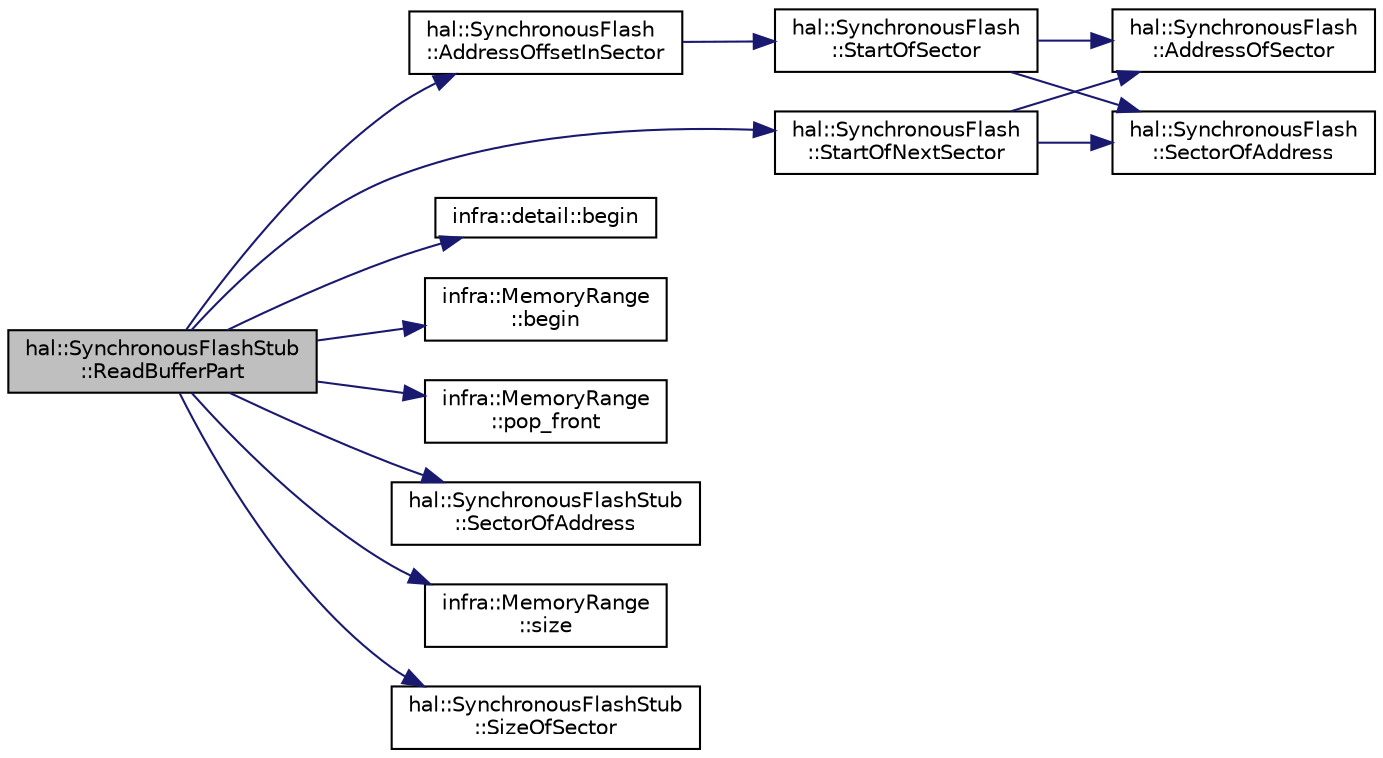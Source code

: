 digraph "hal::SynchronousFlashStub::ReadBufferPart"
{
 // INTERACTIVE_SVG=YES
  edge [fontname="Helvetica",fontsize="10",labelfontname="Helvetica",labelfontsize="10"];
  node [fontname="Helvetica",fontsize="10",shape=record];
  rankdir="LR";
  Node36 [label="hal::SynchronousFlashStub\l::ReadBufferPart",height=0.2,width=0.4,color="black", fillcolor="grey75", style="filled", fontcolor="black"];
  Node36 -> Node37 [color="midnightblue",fontsize="10",style="solid",fontname="Helvetica"];
  Node37 [label="hal::SynchronousFlash\l::AddressOffsetInSector",height=0.2,width=0.4,color="black", fillcolor="white", style="filled",URL="$d5/dff/classhal_1_1_synchronous_flash.html#ae0ffa50633226598ff634051fdf07530"];
  Node37 -> Node38 [color="midnightblue",fontsize="10",style="solid",fontname="Helvetica"];
  Node38 [label="hal::SynchronousFlash\l::StartOfSector",height=0.2,width=0.4,color="black", fillcolor="white", style="filled",URL="$d5/dff/classhal_1_1_synchronous_flash.html#a2b4419e346a7d9feecb65501c61a6f8e"];
  Node38 -> Node39 [color="midnightblue",fontsize="10",style="solid",fontname="Helvetica"];
  Node39 [label="hal::SynchronousFlash\l::AddressOfSector",height=0.2,width=0.4,color="black", fillcolor="white", style="filled",URL="$d5/dff/classhal_1_1_synchronous_flash.html#a1e8a643bee9d6a9c199ed42957201500"];
  Node38 -> Node40 [color="midnightblue",fontsize="10",style="solid",fontname="Helvetica"];
  Node40 [label="hal::SynchronousFlash\l::SectorOfAddress",height=0.2,width=0.4,color="black", fillcolor="white", style="filled",URL="$d5/dff/classhal_1_1_synchronous_flash.html#a4414c85ecb179359e5d0dc1c830cc903"];
  Node36 -> Node41 [color="midnightblue",fontsize="10",style="solid",fontname="Helvetica"];
  Node41 [label="infra::detail::begin",height=0.2,width=0.4,color="black", fillcolor="white", style="filled",URL="$d2/dc5/namespaceinfra_1_1detail.html#ad178b71c4a19a9b0bfe48a065920cf8c"];
  Node36 -> Node42 [color="midnightblue",fontsize="10",style="solid",fontname="Helvetica"];
  Node42 [label="infra::MemoryRange\l::begin",height=0.2,width=0.4,color="black", fillcolor="white", style="filled",URL="$d0/d6d/classinfra_1_1_memory_range.html#a7a83ceae17802af5ecebfb9557912ece"];
  Node36 -> Node43 [color="midnightblue",fontsize="10",style="solid",fontname="Helvetica"];
  Node43 [label="infra::MemoryRange\l::pop_front",height=0.2,width=0.4,color="black", fillcolor="white", style="filled",URL="$d0/d6d/classinfra_1_1_memory_range.html#adf5b31ae0a4ccba88bb4b284935e8a1a"];
  Node36 -> Node44 [color="midnightblue",fontsize="10",style="solid",fontname="Helvetica"];
  Node44 [label="hal::SynchronousFlashStub\l::SectorOfAddress",height=0.2,width=0.4,color="black", fillcolor="white", style="filled",URL="$d8/d61/classhal_1_1_synchronous_flash_stub.html#a02f1c6158858410c26426d7a2c56dd46"];
  Node36 -> Node45 [color="midnightblue",fontsize="10",style="solid",fontname="Helvetica"];
  Node45 [label="infra::MemoryRange\l::size",height=0.2,width=0.4,color="black", fillcolor="white", style="filled",URL="$d0/d6d/classinfra_1_1_memory_range.html#ae8fbbf531d3696b6a64ac13385acdc66"];
  Node36 -> Node46 [color="midnightblue",fontsize="10",style="solid",fontname="Helvetica"];
  Node46 [label="hal::SynchronousFlashStub\l::SizeOfSector",height=0.2,width=0.4,color="black", fillcolor="white", style="filled",URL="$d8/d61/classhal_1_1_synchronous_flash_stub.html#a4d5ab2fd6677c1804c00f7e1a1492605"];
  Node36 -> Node47 [color="midnightblue",fontsize="10",style="solid",fontname="Helvetica"];
  Node47 [label="hal::SynchronousFlash\l::StartOfNextSector",height=0.2,width=0.4,color="black", fillcolor="white", style="filled",URL="$d5/dff/classhal_1_1_synchronous_flash.html#a1d188f8a95ed195d4b3c79e74b52cd43"];
  Node47 -> Node39 [color="midnightblue",fontsize="10",style="solid",fontname="Helvetica"];
  Node47 -> Node40 [color="midnightblue",fontsize="10",style="solid",fontname="Helvetica"];
}
